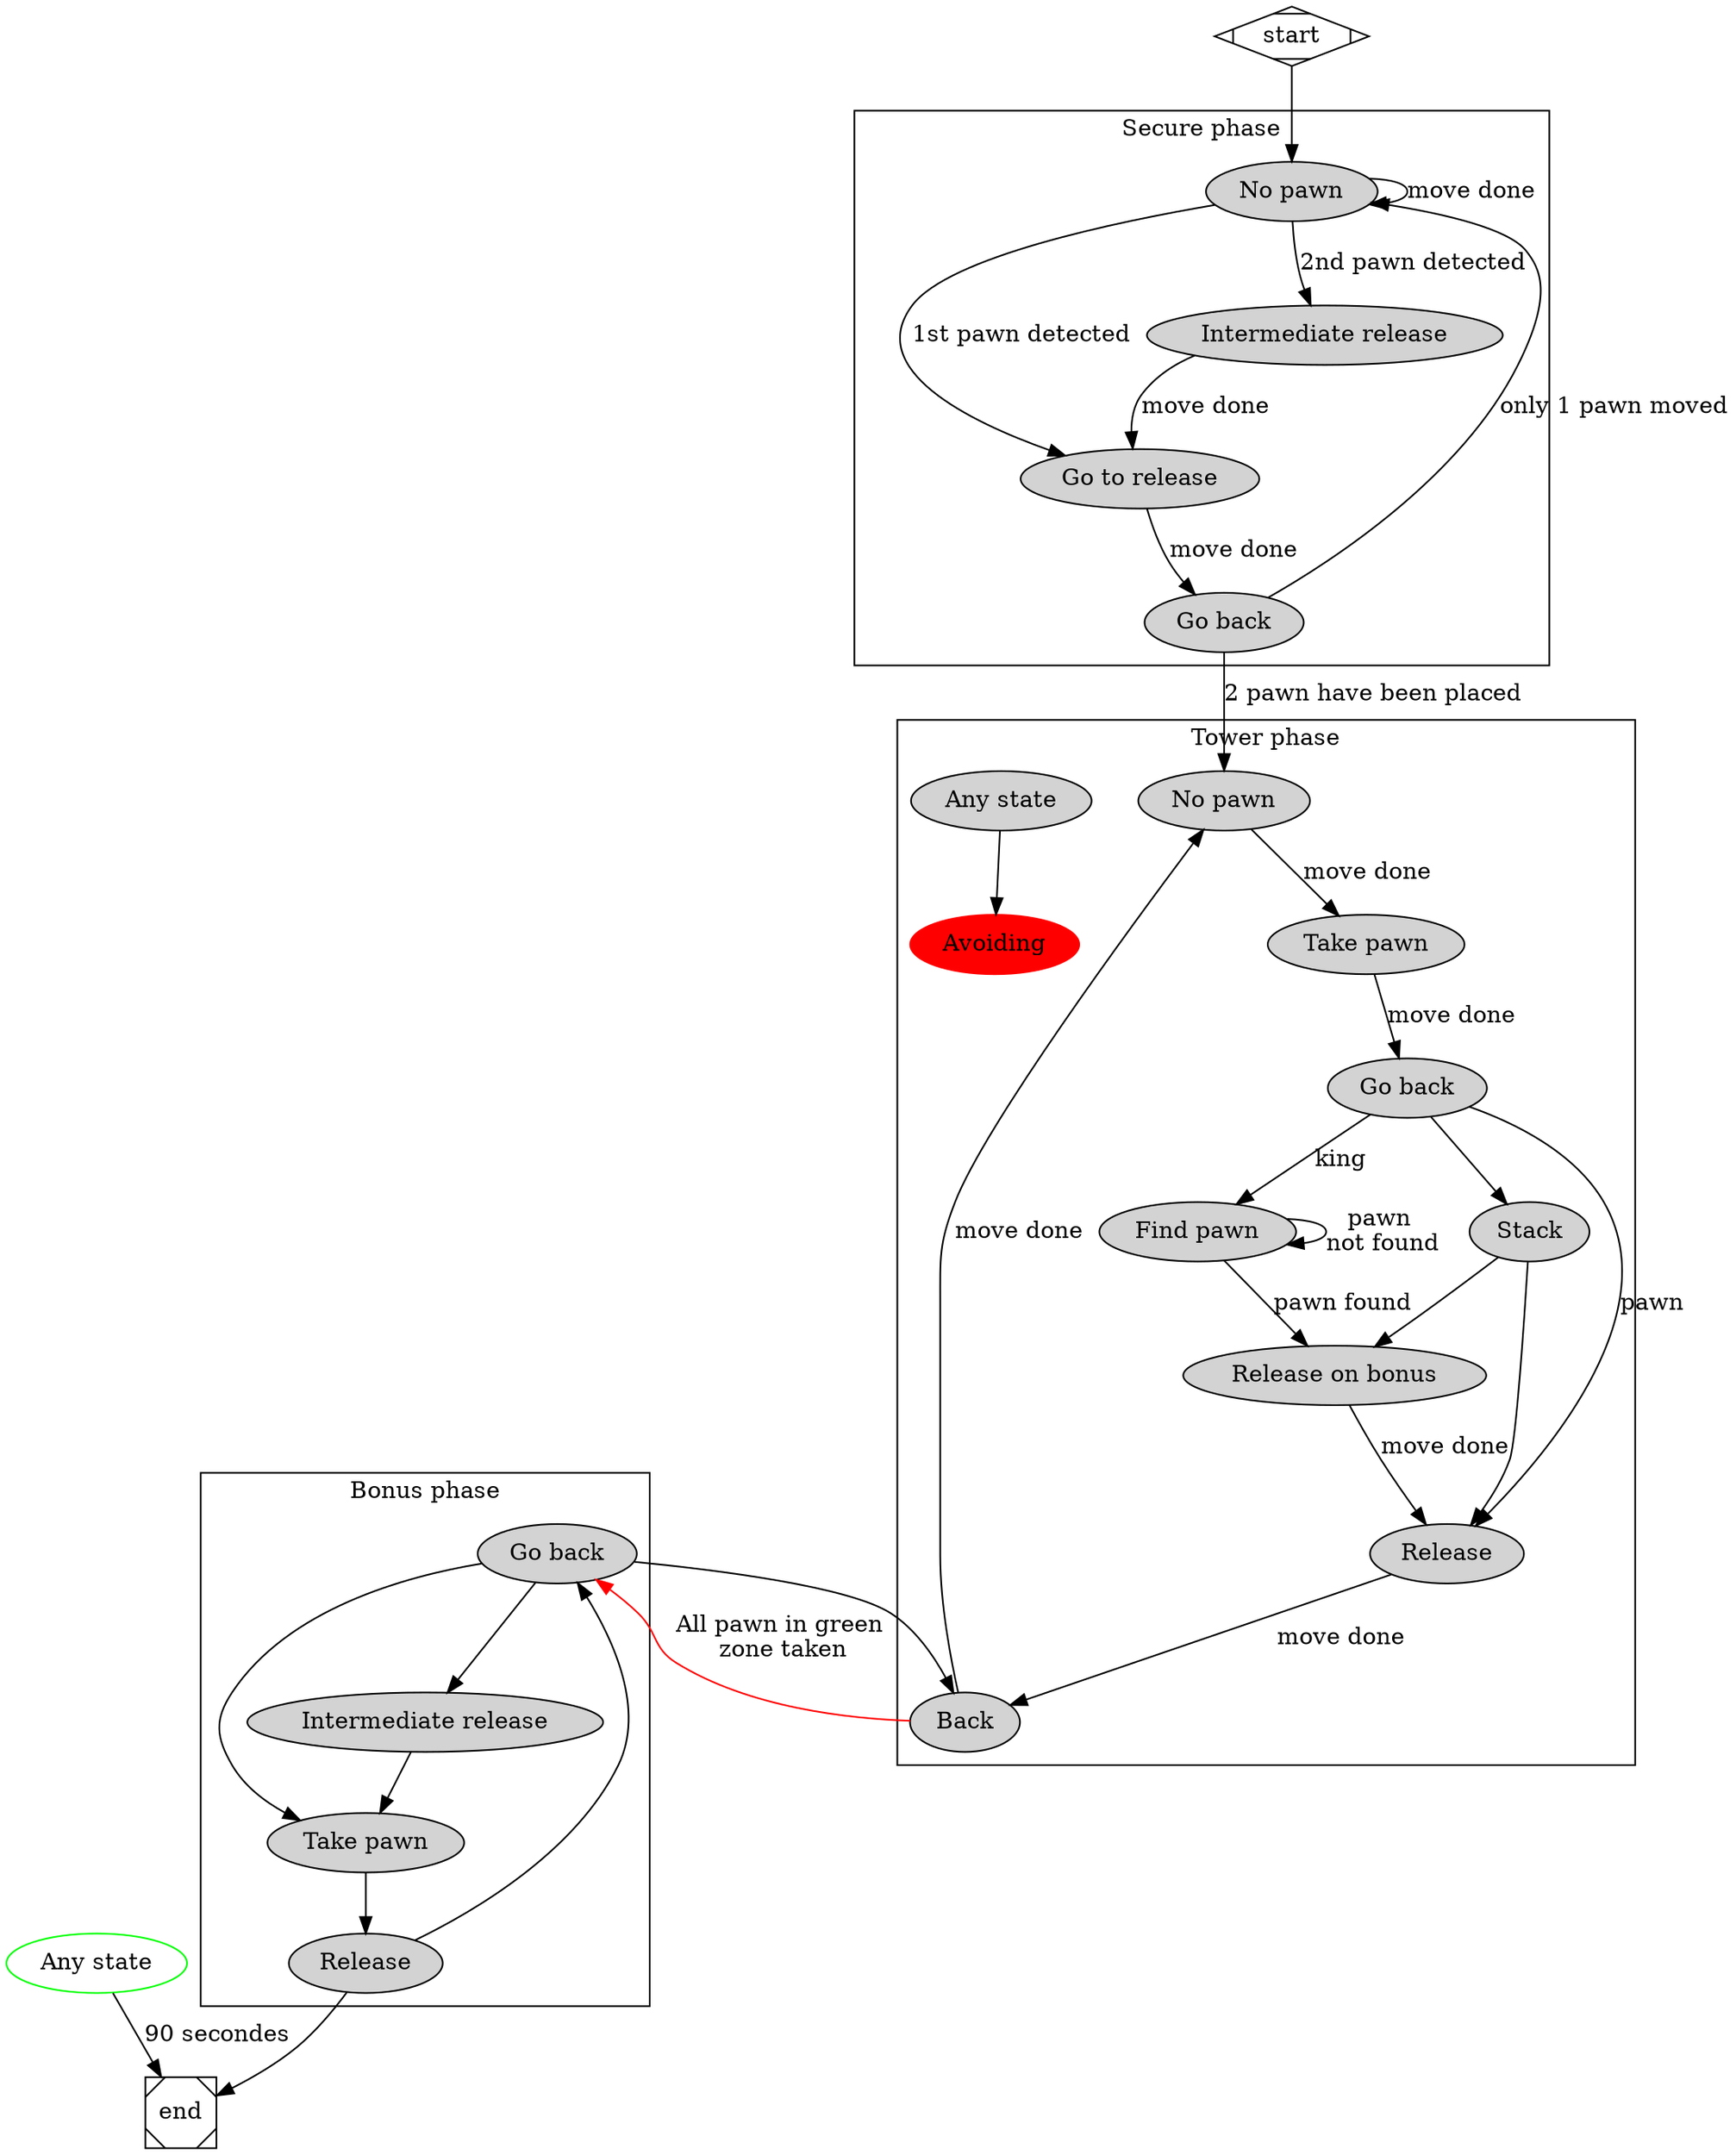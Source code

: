 digraph G {

	any_state_global [label = "Any state", color = green];

	subgraph cluster_0 {
		color=black
		node [style=filled];
		no_pawn1 [label = "No pawn"];
	        goto_release1 [label = "Go to release"];
        	go_back1 [label = "Go back"];
        	intermediate_release1 [label = "Intermediate release"];

        	no_pawn1 -> no_pawn1 [label = "move done"];

        	no_pawn1 -> goto_release1 [label = "1st pawn detected"];
		
                no_pawn1 -> intermediate_release1 [label = "2nd pawn detected"];		
        	intermediate_release1 -> goto_release1 [label = "move done"];

        	goto_release1 -> go_back1 [label = "move done"];

        	go_back1 -> no_pawn1 [label = "only 1 pawn moved"];
		label = "Secure phase";
	}

	subgraph cluster_1 {
		node [style=filled];
		no_pawn2  [label = "No pawn"];
		take_pawn2  [label = "Take pawn"];
		go_back2  [label = "Go back"];
		back2  [label = "Back"];
		find_pawn2  [label = "Find pawn"];
		release_on_bonus2  [label = "Release on bonus"];
		release2  [label = "Release"];
		any_states2  [label = "Any state"];
		avoiding2  [label = "Avoiding", color = red];
		stack2  [label = "Stack"];

		
		no_pawn2 -> take_pawn2 [label = "move done"];
		take_pawn2 -> go_back2 [label = "move done"];
		
		go_back2 -> release2 [label = "pawn"];
		go_back2 -> find_pawn2 [label = "king"];
		go_back2 -> stack2;
		
		stack2 -> release2;
		stack2 -> release_on_bonus2;

		find_pawn2 -> find_pawn2 [label = "pawn \nnot found"];

		find_pawn2 -> release_on_bonus2 [label = "pawn found"];	
		release2 -> back2 [label = "move done"];
		back2 -> no_pawn2 [label = "move done"];
		
		release_on_bonus2 -> release2 [label = "move done"];
		
		any_states2 -> avoiding2;

		label = "Tower phase";
		color=black
	}

        subgraph cluster_2 {
                node [style=filled];
		go_back3  [label = "Go back"];
		take_pawn3  [label = "Take pawn"];
		intermediate_release3  [label = "Intermediate release"];
		release3  [label = "Release"];

		go_back3 -> intermediate_release3;
		go_back3 -> take_pawn3;

		intermediate_release3 -> take_pawn3;

		take_pawn3 -> release3;

		release3 -> go_back3;

                label = "Bonus phase";
                color=black
        }


	start -> no_pawn1;
        go_back1 -> no_pawn2 [label = "2 pawn have been placed"];
	back2 -> go_back3 [label = "All pawn in green \nzone taken", color = red];
	go_back3 -> back2;
	release3 -> end;

	any_state_global -> end [label = "90 secondes"];

	start [shape=Mdiamond];
	end [shape=Msquare];
}

